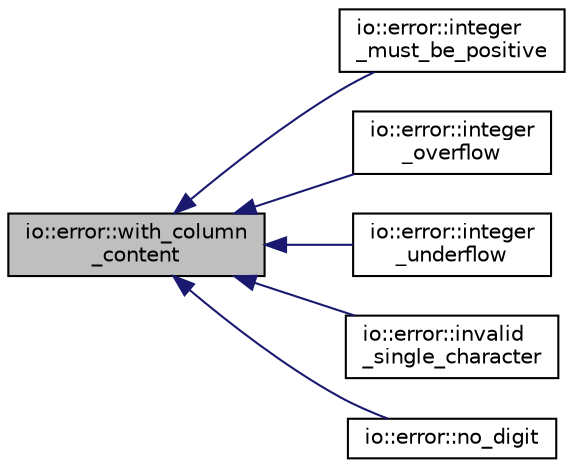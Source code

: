 digraph "io::error::with_column_content"
{
  edge [fontname="Helvetica",fontsize="10",labelfontname="Helvetica",labelfontsize="10"];
  node [fontname="Helvetica",fontsize="10",shape=record];
  rankdir="LR";
  Node0 [label="io::error::with_column\l_content",height=0.2,width=0.4,color="black", fillcolor="grey75", style="filled", fontcolor="black"];
  Node0 -> Node1 [dir="back",color="midnightblue",fontsize="10",style="solid",fontname="Helvetica"];
  Node1 [label="io::error::integer\l_must_be_positive",height=0.2,width=0.4,color="black", fillcolor="white", style="filled",URL="$structio_1_1error_1_1integer__must__be__positive.html"];
  Node0 -> Node2 [dir="back",color="midnightblue",fontsize="10",style="solid",fontname="Helvetica"];
  Node2 [label="io::error::integer\l_overflow",height=0.2,width=0.4,color="black", fillcolor="white", style="filled",URL="$structio_1_1error_1_1integer__overflow.html"];
  Node0 -> Node3 [dir="back",color="midnightblue",fontsize="10",style="solid",fontname="Helvetica"];
  Node3 [label="io::error::integer\l_underflow",height=0.2,width=0.4,color="black", fillcolor="white", style="filled",URL="$structio_1_1error_1_1integer__underflow.html"];
  Node0 -> Node4 [dir="back",color="midnightblue",fontsize="10",style="solid",fontname="Helvetica"];
  Node4 [label="io::error::invalid\l_single_character",height=0.2,width=0.4,color="black", fillcolor="white", style="filled",URL="$structio_1_1error_1_1invalid__single__character.html"];
  Node0 -> Node5 [dir="back",color="midnightblue",fontsize="10",style="solid",fontname="Helvetica"];
  Node5 [label="io::error::no_digit",height=0.2,width=0.4,color="black", fillcolor="white", style="filled",URL="$structio_1_1error_1_1no__digit.html"];
}

